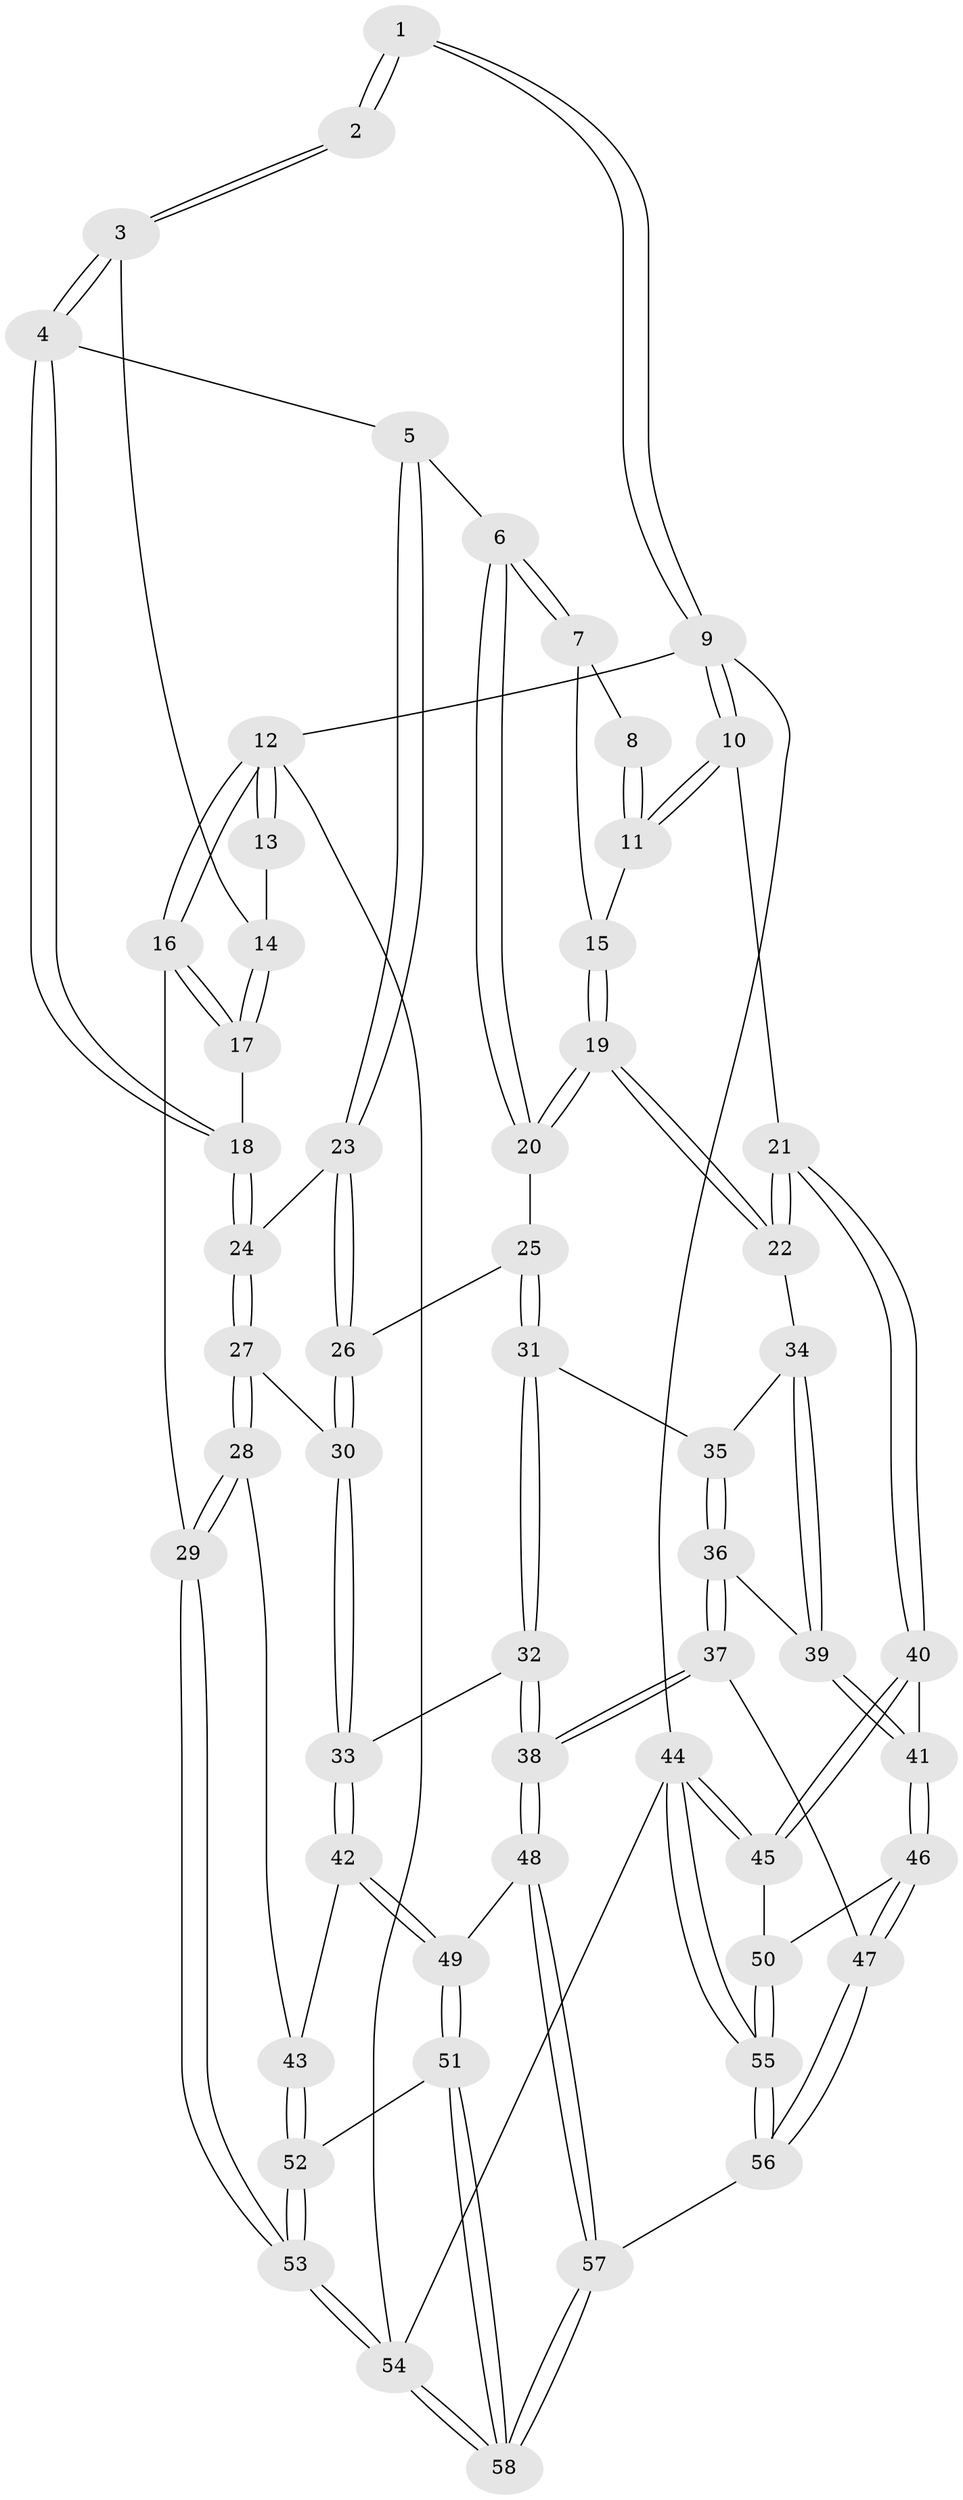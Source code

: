 // coarse degree distribution, {5: 0.2647058823529412, 4: 0.4411764705882353, 6: 0.14705882352941177, 3: 0.14705882352941177}
// Generated by graph-tools (version 1.1) at 2025/42/03/06/25 10:42:29]
// undirected, 58 vertices, 142 edges
graph export_dot {
graph [start="1"]
  node [color=gray90,style=filled];
  1 [pos="+1+0"];
  2 [pos="+0.36229327824985535+0"];
  3 [pos="+0.3687198174668364+0.018891771432068077"];
  4 [pos="+0.38669481901422825+0.06802879057712412"];
  5 [pos="+0.44780631918021596+0.15225944558807325"];
  6 [pos="+0.5690997576586786+0.208214374573514"];
  7 [pos="+0.6597503924461269+0.15364697210393108"];
  8 [pos="+0.9322035379780359+0"];
  9 [pos="+1+0"];
  10 [pos="+1+0.3182683493722727"];
  11 [pos="+0.8816972866957469+0.19634102638185041"];
  12 [pos="+0+0"];
  13 [pos="+0.08887583903470336+0"];
  14 [pos="+0.04216708259037052+0.17405570770274223"];
  15 [pos="+0.8789722015406846+0.19992329295925038"];
  16 [pos="+0+0.2650286854121968"];
  17 [pos="+0+0.21591793552474192"];
  18 [pos="+0.17321778393769063+0.3101204779796153"];
  19 [pos="+0.8067007222986382+0.4063383008960769"];
  20 [pos="+0.5975383044431669+0.25180411689780297"];
  21 [pos="+1+0.4486509341149624"];
  22 [pos="+0.8092426206478831+0.4124983321910791"];
  23 [pos="+0.375555169725321+0.36851456540361455"];
  24 [pos="+0.18944811361511743+0.3926243214314071"];
  25 [pos="+0.5291602547036593+0.4801868557438597"];
  26 [pos="+0.3916535076023769+0.42638702918847915"];
  27 [pos="+0.17882890720943728+0.4144850686430234"];
  28 [pos="+0+0.5934946364169852"];
  29 [pos="+0+0.586978673293368"];
  30 [pos="+0.32956534576390306+0.5559985591359966"];
  31 [pos="+0.5463270068693206+0.5096699781691674"];
  32 [pos="+0.40903824703399316+0.6600074391154344"];
  33 [pos="+0.32842001118603437+0.6478013534380653"];
  34 [pos="+0.7884759787154195+0.4585800743958097"];
  35 [pos="+0.5797633381459977+0.5211327509499681"];
  36 [pos="+0.6248300908819897+0.694968855642856"];
  37 [pos="+0.6108188072521291+0.7657784098665337"];
  38 [pos="+0.5712355920588651+0.7858083135550772"];
  39 [pos="+0.7913900400920403+0.5115021509527954"];
  40 [pos="+1+0.5692008695957782"];
  41 [pos="+0.8588309575752163+0.6788154194811786"];
  42 [pos="+0.2809181389037743+0.6782054697374538"];
  43 [pos="+0.00412818206314625+0.6204995485275663"];
  44 [pos="+1+1"];
  45 [pos="+1+0.7388554648384563"];
  46 [pos="+0.8303622225809767+0.7751139038295594"];
  47 [pos="+0.7924260946966919+0.7927548230962593"];
  48 [pos="+0.5431813011429548+0.8620790398060281"];
  49 [pos="+0.278693308981978+0.9013801170143573"];
  50 [pos="+0.8746043465908689+0.8013417386753565"];
  51 [pos="+0.2534639047190898+0.9420361831310519"];
  52 [pos="+0.12141087418098861+0.8571677891106607"];
  53 [pos="+0+1"];
  54 [pos="+0+1"];
  55 [pos="+1+1"];
  56 [pos="+0.737389009926838+1"];
  57 [pos="+0.604766724007691+1"];
  58 [pos="+0.21234689440439258+1"];
  1 -- 2;
  1 -- 2;
  1 -- 9;
  1 -- 9;
  2 -- 3;
  2 -- 3;
  3 -- 4;
  3 -- 4;
  3 -- 14;
  4 -- 5;
  4 -- 18;
  4 -- 18;
  5 -- 6;
  5 -- 23;
  5 -- 23;
  6 -- 7;
  6 -- 7;
  6 -- 20;
  6 -- 20;
  7 -- 8;
  7 -- 15;
  8 -- 11;
  8 -- 11;
  9 -- 10;
  9 -- 10;
  9 -- 12;
  9 -- 44;
  10 -- 11;
  10 -- 11;
  10 -- 21;
  11 -- 15;
  12 -- 13;
  12 -- 13;
  12 -- 16;
  12 -- 16;
  12 -- 54;
  13 -- 14;
  14 -- 17;
  14 -- 17;
  15 -- 19;
  15 -- 19;
  16 -- 17;
  16 -- 17;
  16 -- 29;
  17 -- 18;
  18 -- 24;
  18 -- 24;
  19 -- 20;
  19 -- 20;
  19 -- 22;
  19 -- 22;
  20 -- 25;
  21 -- 22;
  21 -- 22;
  21 -- 40;
  21 -- 40;
  22 -- 34;
  23 -- 24;
  23 -- 26;
  23 -- 26;
  24 -- 27;
  24 -- 27;
  25 -- 26;
  25 -- 31;
  25 -- 31;
  26 -- 30;
  26 -- 30;
  27 -- 28;
  27 -- 28;
  27 -- 30;
  28 -- 29;
  28 -- 29;
  28 -- 43;
  29 -- 53;
  29 -- 53;
  30 -- 33;
  30 -- 33;
  31 -- 32;
  31 -- 32;
  31 -- 35;
  32 -- 33;
  32 -- 38;
  32 -- 38;
  33 -- 42;
  33 -- 42;
  34 -- 35;
  34 -- 39;
  34 -- 39;
  35 -- 36;
  35 -- 36;
  36 -- 37;
  36 -- 37;
  36 -- 39;
  37 -- 38;
  37 -- 38;
  37 -- 47;
  38 -- 48;
  38 -- 48;
  39 -- 41;
  39 -- 41;
  40 -- 41;
  40 -- 45;
  40 -- 45;
  41 -- 46;
  41 -- 46;
  42 -- 43;
  42 -- 49;
  42 -- 49;
  43 -- 52;
  43 -- 52;
  44 -- 45;
  44 -- 45;
  44 -- 55;
  44 -- 55;
  44 -- 54;
  45 -- 50;
  46 -- 47;
  46 -- 47;
  46 -- 50;
  47 -- 56;
  47 -- 56;
  48 -- 49;
  48 -- 57;
  48 -- 57;
  49 -- 51;
  49 -- 51;
  50 -- 55;
  50 -- 55;
  51 -- 52;
  51 -- 58;
  51 -- 58;
  52 -- 53;
  52 -- 53;
  53 -- 54;
  53 -- 54;
  54 -- 58;
  54 -- 58;
  55 -- 56;
  55 -- 56;
  56 -- 57;
  57 -- 58;
  57 -- 58;
}
